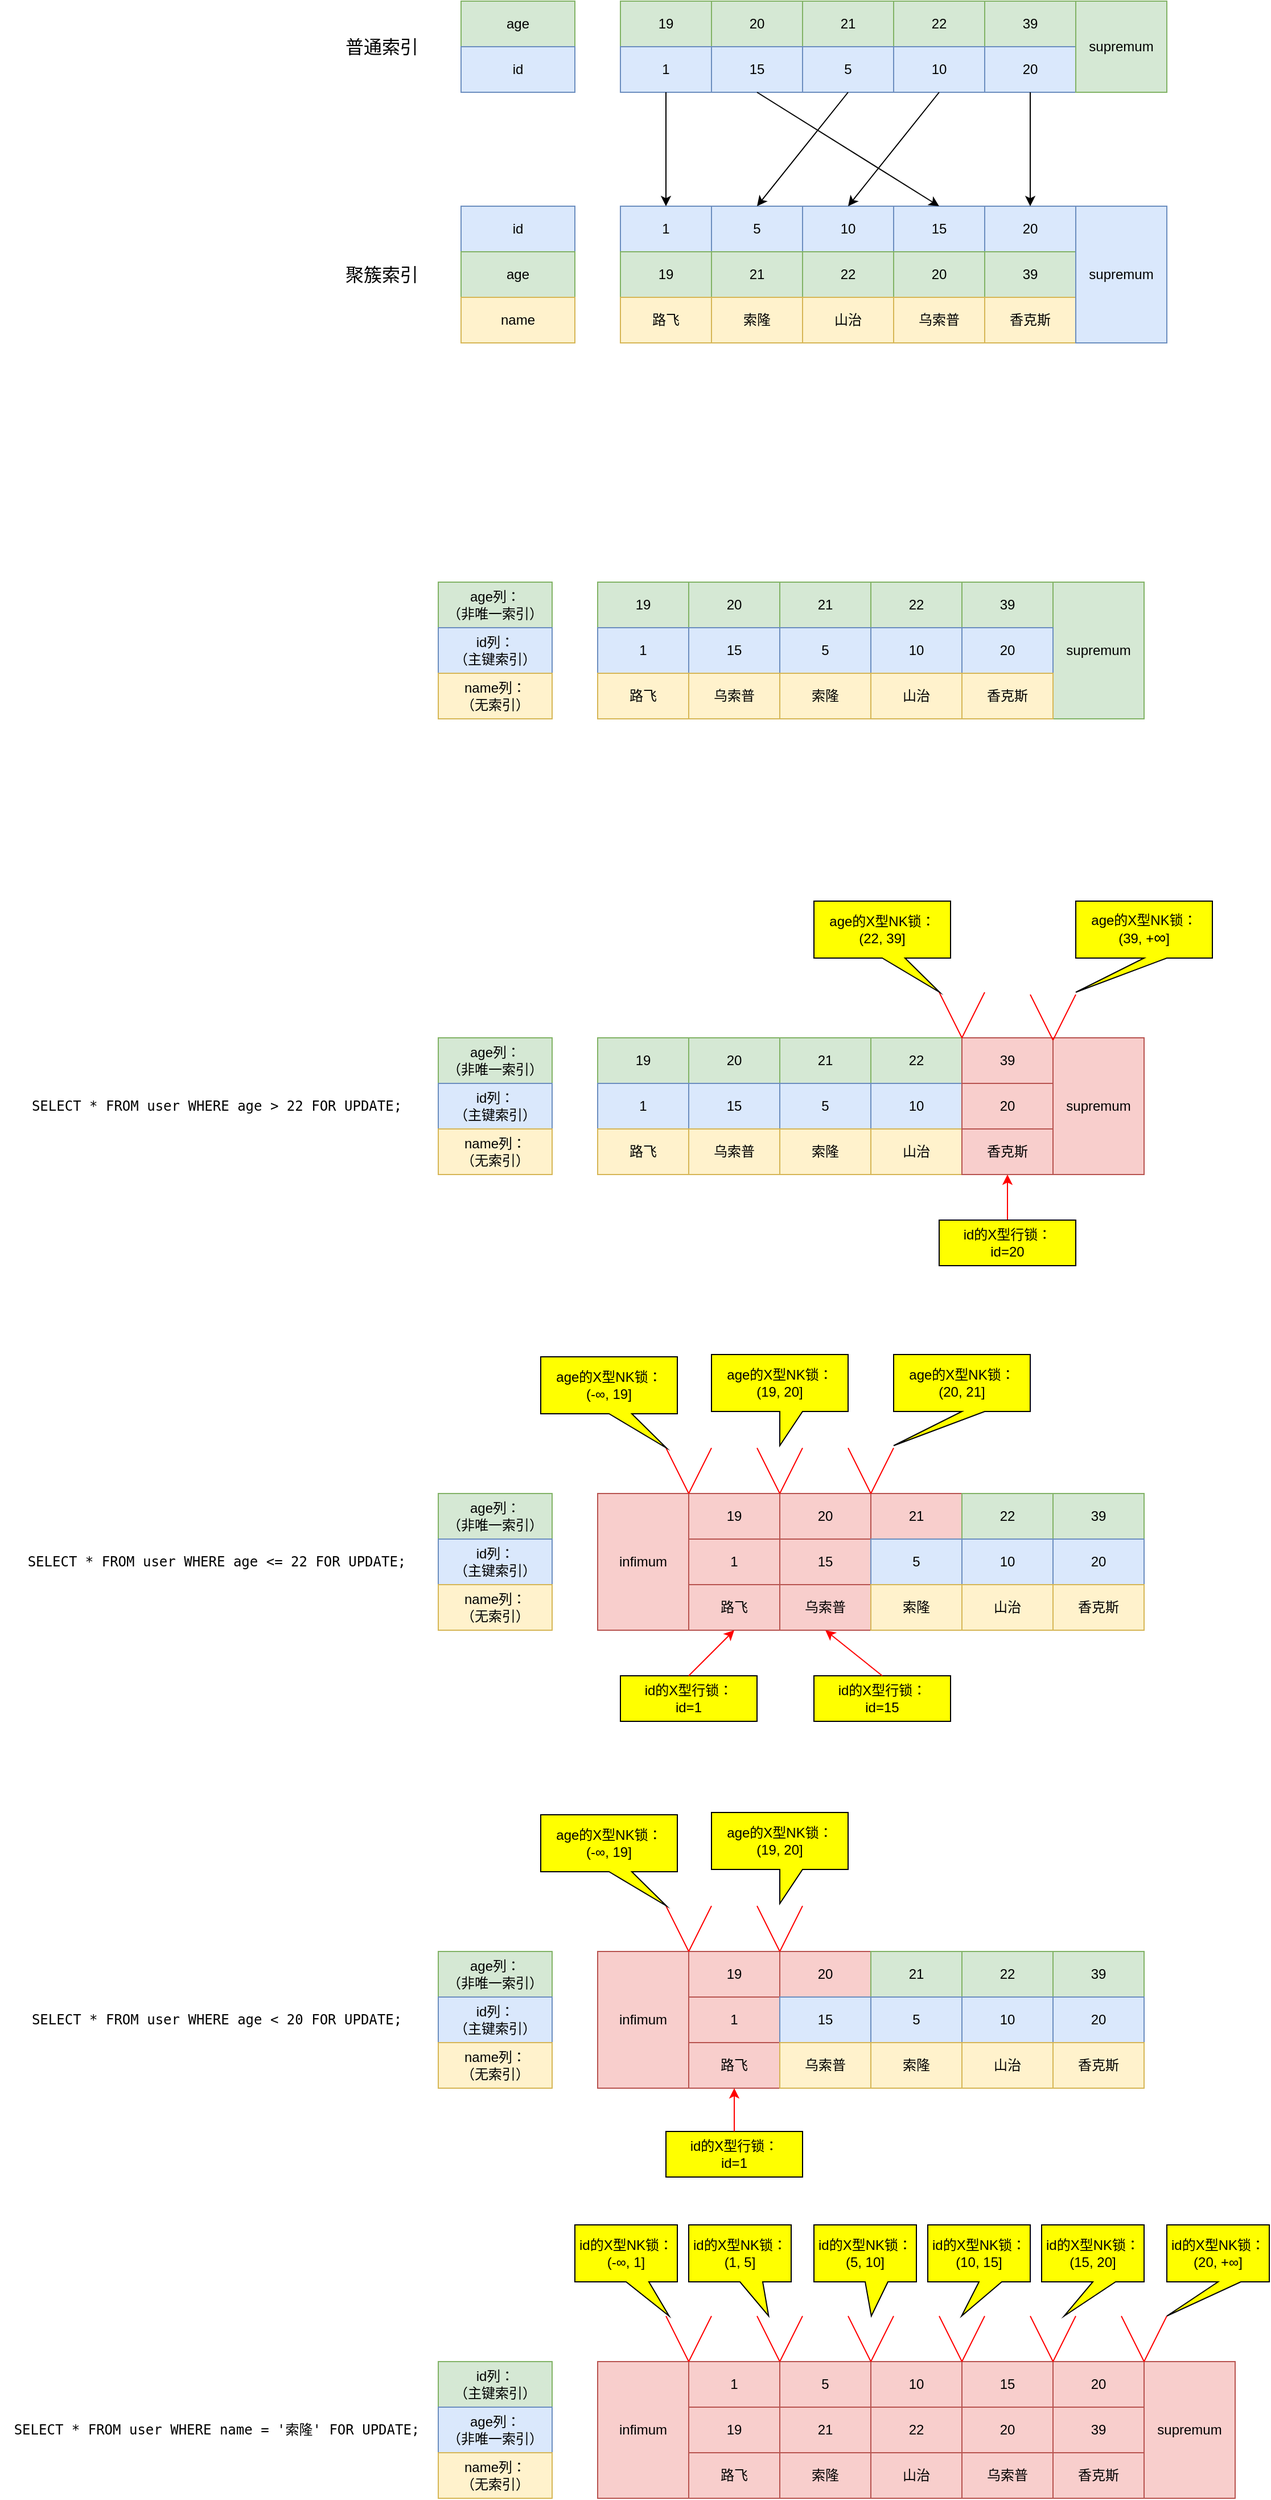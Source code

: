 <mxfile version="20.8.23" type="github">
  <diagram name="第 1 页" id="FlRqeJwbX9VMAqkas6RI">
    <mxGraphModel dx="1833" dy="1883" grid="1" gridSize="10" guides="1" tooltips="1" connect="1" arrows="1" fold="1" page="1" pageScale="1" pageWidth="827" pageHeight="1169" math="0" shadow="0">
      <root>
        <mxCell id="0" />
        <mxCell id="1" parent="0" />
        <mxCell id="O0HnEdoJvwAwBROTITY0-1" value="age列：&lt;br&gt;（非唯一索引）" style="rounded=0;whiteSpace=wrap;html=1;align=center;fillColor=#d5e8d4;strokeColor=#82b366;" parent="1" vertex="1">
          <mxGeometry x="40" y="240" width="100" height="40" as="geometry" />
        </mxCell>
        <mxCell id="O0HnEdoJvwAwBROTITY0-2" value="19" style="rounded=0;whiteSpace=wrap;html=1;align=center;fillColor=#d5e8d4;strokeColor=#82b366;" parent="1" vertex="1">
          <mxGeometry x="180" y="240" width="80" height="40" as="geometry" />
        </mxCell>
        <mxCell id="O0HnEdoJvwAwBROTITY0-3" value="20" style="rounded=0;whiteSpace=wrap;html=1;align=center;fillColor=#d5e8d4;strokeColor=#82b366;" parent="1" vertex="1">
          <mxGeometry x="260" y="240" width="80" height="40" as="geometry" />
        </mxCell>
        <mxCell id="O0HnEdoJvwAwBROTITY0-4" value="21" style="rounded=0;whiteSpace=wrap;html=1;align=center;fillColor=#d5e8d4;strokeColor=#82b366;" parent="1" vertex="1">
          <mxGeometry x="340" y="240" width="80" height="40" as="geometry" />
        </mxCell>
        <mxCell id="O0HnEdoJvwAwBROTITY0-5" value="22" style="rounded=0;whiteSpace=wrap;html=1;align=center;fillColor=#d5e8d4;strokeColor=#82b366;" parent="1" vertex="1">
          <mxGeometry x="420" y="240" width="80" height="40" as="geometry" />
        </mxCell>
        <mxCell id="O0HnEdoJvwAwBROTITY0-6" value="39" style="rounded=0;whiteSpace=wrap;html=1;align=center;fillColor=#d5e8d4;strokeColor=#82b366;" parent="1" vertex="1">
          <mxGeometry x="500" y="240" width="80" height="40" as="geometry" />
        </mxCell>
        <mxCell id="O0HnEdoJvwAwBROTITY0-7" value="supremum" style="rounded=0;whiteSpace=wrap;html=1;align=center;fillColor=#d5e8d4;strokeColor=#82b366;" parent="1" vertex="1">
          <mxGeometry x="580" y="240" width="80" height="120" as="geometry" />
        </mxCell>
        <mxCell id="O0HnEdoJvwAwBROTITY0-8" value="id列：&lt;br&gt;（主键索引）" style="rounded=0;whiteSpace=wrap;html=1;align=center;fillColor=#dae8fc;strokeColor=#6c8ebf;" parent="1" vertex="1">
          <mxGeometry x="40" y="280" width="100" height="40" as="geometry" />
        </mxCell>
        <mxCell id="O0HnEdoJvwAwBROTITY0-9" value="1" style="rounded=0;whiteSpace=wrap;html=1;align=center;fillColor=#dae8fc;strokeColor=#6c8ebf;" parent="1" vertex="1">
          <mxGeometry x="180" y="280" width="80" height="40" as="geometry" />
        </mxCell>
        <mxCell id="O0HnEdoJvwAwBROTITY0-10" value="15" style="rounded=0;whiteSpace=wrap;html=1;align=center;fillColor=#dae8fc;strokeColor=#6c8ebf;" parent="1" vertex="1">
          <mxGeometry x="260" y="280" width="80" height="40" as="geometry" />
        </mxCell>
        <mxCell id="O0HnEdoJvwAwBROTITY0-11" value="5" style="rounded=0;whiteSpace=wrap;html=1;align=center;fillColor=#dae8fc;strokeColor=#6c8ebf;" parent="1" vertex="1">
          <mxGeometry x="340" y="280" width="80" height="40" as="geometry" />
        </mxCell>
        <mxCell id="O0HnEdoJvwAwBROTITY0-12" value="10" style="rounded=0;whiteSpace=wrap;html=1;align=center;fillColor=#dae8fc;strokeColor=#6c8ebf;" parent="1" vertex="1">
          <mxGeometry x="420" y="280" width="80" height="40" as="geometry" />
        </mxCell>
        <mxCell id="O0HnEdoJvwAwBROTITY0-13" value="20" style="rounded=0;whiteSpace=wrap;html=1;align=center;fillColor=#dae8fc;strokeColor=#6c8ebf;" parent="1" vertex="1">
          <mxGeometry x="500" y="280" width="80" height="40" as="geometry" />
        </mxCell>
        <mxCell id="O0HnEdoJvwAwBROTITY0-14" value="name列：&lt;br&gt;（无索引）" style="rounded=0;whiteSpace=wrap;html=1;align=center;fillColor=#fff2cc;strokeColor=#d6b656;" parent="1" vertex="1">
          <mxGeometry x="40" y="320" width="100" height="40" as="geometry" />
        </mxCell>
        <mxCell id="O0HnEdoJvwAwBROTITY0-15" value="路飞" style="rounded=0;whiteSpace=wrap;html=1;align=center;fillColor=#fff2cc;strokeColor=#d6b656;" parent="1" vertex="1">
          <mxGeometry x="180" y="320" width="80" height="40" as="geometry" />
        </mxCell>
        <mxCell id="O0HnEdoJvwAwBROTITY0-16" value="乌索普" style="rounded=0;whiteSpace=wrap;html=1;align=center;fillColor=#fff2cc;strokeColor=#d6b656;" parent="1" vertex="1">
          <mxGeometry x="260" y="320" width="80" height="40" as="geometry" />
        </mxCell>
        <mxCell id="O0HnEdoJvwAwBROTITY0-17" value="索隆" style="rounded=0;whiteSpace=wrap;html=1;align=center;fillColor=#fff2cc;strokeColor=#d6b656;" parent="1" vertex="1">
          <mxGeometry x="340" y="320" width="80" height="40" as="geometry" />
        </mxCell>
        <mxCell id="O0HnEdoJvwAwBROTITY0-18" value="山治" style="rounded=0;whiteSpace=wrap;html=1;align=center;fillColor=#fff2cc;strokeColor=#d6b656;" parent="1" vertex="1">
          <mxGeometry x="420" y="320" width="80" height="40" as="geometry" />
        </mxCell>
        <mxCell id="O0HnEdoJvwAwBROTITY0-19" value="香克斯" style="rounded=0;whiteSpace=wrap;html=1;align=center;fillColor=#fff2cc;strokeColor=#d6b656;" parent="1" vertex="1">
          <mxGeometry x="500" y="320" width="80" height="40" as="geometry" />
        </mxCell>
        <mxCell id="O0HnEdoJvwAwBROTITY0-40" value="&lt;div style=&quot;font-family: Menlo, monospace;&quot;&gt;SELECT * FROM user WHERE age &amp;gt; 22 FOR UPDATE;&lt;/div&gt;" style="text;html=1;align=center;verticalAlign=middle;resizable=0;points=[];autosize=1;strokeColor=none;fillColor=none;" parent="1" vertex="1">
          <mxGeometry x="-330" y="685" width="350" height="30" as="geometry" />
        </mxCell>
        <mxCell id="O0HnEdoJvwAwBROTITY0-41" value="age列：&lt;br&gt;（非唯一索引）" style="rounded=0;whiteSpace=wrap;html=1;align=center;fillColor=#d5e8d4;strokeColor=#82b366;" parent="1" vertex="1">
          <mxGeometry x="40" y="640" width="100" height="40" as="geometry" />
        </mxCell>
        <mxCell id="O0HnEdoJvwAwBROTITY0-42" value="19" style="rounded=0;whiteSpace=wrap;html=1;align=center;fillColor=#d5e8d4;strokeColor=#82b366;" parent="1" vertex="1">
          <mxGeometry x="180" y="640" width="80" height="40" as="geometry" />
        </mxCell>
        <mxCell id="O0HnEdoJvwAwBROTITY0-43" value="20" style="rounded=0;whiteSpace=wrap;html=1;align=center;fillColor=#d5e8d4;strokeColor=#82b366;" parent="1" vertex="1">
          <mxGeometry x="260" y="640" width="80" height="40" as="geometry" />
        </mxCell>
        <mxCell id="O0HnEdoJvwAwBROTITY0-44" value="21" style="rounded=0;whiteSpace=wrap;html=1;align=center;fillColor=#d5e8d4;strokeColor=#82b366;" parent="1" vertex="1">
          <mxGeometry x="340" y="640" width="80" height="40" as="geometry" />
        </mxCell>
        <mxCell id="O0HnEdoJvwAwBROTITY0-45" value="22" style="rounded=0;whiteSpace=wrap;html=1;align=center;fillColor=#d5e8d4;strokeColor=#82b366;" parent="1" vertex="1">
          <mxGeometry x="420" y="640" width="80" height="40" as="geometry" />
        </mxCell>
        <mxCell id="O0HnEdoJvwAwBROTITY0-46" value="39" style="rounded=0;whiteSpace=wrap;html=1;align=center;fillColor=#f8cecc;strokeColor=#b85450;" parent="1" vertex="1">
          <mxGeometry x="500" y="640" width="80" height="40" as="geometry" />
        </mxCell>
        <mxCell id="O0HnEdoJvwAwBROTITY0-47" value="supremum" style="rounded=0;whiteSpace=wrap;html=1;align=center;fillColor=#f8cecc;strokeColor=#b85450;" parent="1" vertex="1">
          <mxGeometry x="580" y="640" width="80" height="120" as="geometry" />
        </mxCell>
        <mxCell id="O0HnEdoJvwAwBROTITY0-48" value="id列：&lt;br&gt;（主键索引）" style="rounded=0;whiteSpace=wrap;html=1;align=center;fillColor=#dae8fc;strokeColor=#6c8ebf;" parent="1" vertex="1">
          <mxGeometry x="40" y="680" width="100" height="40" as="geometry" />
        </mxCell>
        <mxCell id="O0HnEdoJvwAwBROTITY0-49" value="1" style="rounded=0;whiteSpace=wrap;html=1;align=center;fillColor=#dae8fc;strokeColor=#6c8ebf;" parent="1" vertex="1">
          <mxGeometry x="180" y="680" width="80" height="40" as="geometry" />
        </mxCell>
        <mxCell id="O0HnEdoJvwAwBROTITY0-50" value="15" style="rounded=0;whiteSpace=wrap;html=1;align=center;fillColor=#dae8fc;strokeColor=#6c8ebf;" parent="1" vertex="1">
          <mxGeometry x="260" y="680" width="80" height="40" as="geometry" />
        </mxCell>
        <mxCell id="O0HnEdoJvwAwBROTITY0-51" value="5" style="rounded=0;whiteSpace=wrap;html=1;align=center;fillColor=#dae8fc;strokeColor=#6c8ebf;" parent="1" vertex="1">
          <mxGeometry x="340" y="680" width="80" height="40" as="geometry" />
        </mxCell>
        <mxCell id="O0HnEdoJvwAwBROTITY0-52" value="10" style="rounded=0;whiteSpace=wrap;html=1;align=center;fillColor=#dae8fc;strokeColor=#6c8ebf;" parent="1" vertex="1">
          <mxGeometry x="420" y="680" width="80" height="40" as="geometry" />
        </mxCell>
        <mxCell id="O0HnEdoJvwAwBROTITY0-53" value="20" style="rounded=0;whiteSpace=wrap;html=1;align=center;fillColor=#f8cecc;strokeColor=#b85450;" parent="1" vertex="1">
          <mxGeometry x="500" y="680" width="80" height="40" as="geometry" />
        </mxCell>
        <mxCell id="O0HnEdoJvwAwBROTITY0-54" value="name列：&lt;br&gt;（无索引）" style="rounded=0;whiteSpace=wrap;html=1;align=center;fillColor=#fff2cc;strokeColor=#d6b656;" parent="1" vertex="1">
          <mxGeometry x="40" y="720" width="100" height="40" as="geometry" />
        </mxCell>
        <mxCell id="O0HnEdoJvwAwBROTITY0-55" value="路飞" style="rounded=0;whiteSpace=wrap;html=1;align=center;fillColor=#fff2cc;strokeColor=#d6b656;" parent="1" vertex="1">
          <mxGeometry x="180" y="720" width="80" height="40" as="geometry" />
        </mxCell>
        <mxCell id="O0HnEdoJvwAwBROTITY0-56" value="乌索普" style="rounded=0;whiteSpace=wrap;html=1;align=center;fillColor=#fff2cc;strokeColor=#d6b656;" parent="1" vertex="1">
          <mxGeometry x="260" y="720" width="80" height="40" as="geometry" />
        </mxCell>
        <mxCell id="O0HnEdoJvwAwBROTITY0-57" value="索隆" style="rounded=0;whiteSpace=wrap;html=1;align=center;fillColor=#fff2cc;strokeColor=#d6b656;" parent="1" vertex="1">
          <mxGeometry x="340" y="720" width="80" height="40" as="geometry" />
        </mxCell>
        <mxCell id="O0HnEdoJvwAwBROTITY0-58" value="山治" style="rounded=0;whiteSpace=wrap;html=1;align=center;fillColor=#fff2cc;strokeColor=#d6b656;" parent="1" vertex="1">
          <mxGeometry x="420" y="720" width="80" height="40" as="geometry" />
        </mxCell>
        <mxCell id="O0HnEdoJvwAwBROTITY0-59" value="香克斯" style="rounded=0;whiteSpace=wrap;html=1;align=center;fillColor=#f8cecc;strokeColor=#b85450;" parent="1" vertex="1">
          <mxGeometry x="500" y="720" width="80" height="40" as="geometry" />
        </mxCell>
        <mxCell id="O0HnEdoJvwAwBROTITY0-60" value="" style="endArrow=none;html=1;rounded=0;entryX=1;entryY=0;entryDx=0;entryDy=0;strokeColor=#FF0000;" parent="1" target="O0HnEdoJvwAwBROTITY0-45" edge="1">
          <mxGeometry width="50" height="50" relative="1" as="geometry">
            <mxPoint x="480" y="600" as="sourcePoint" />
            <mxPoint x="220" y="780" as="targetPoint" />
          </mxGeometry>
        </mxCell>
        <mxCell id="O0HnEdoJvwAwBROTITY0-61" value="" style="endArrow=none;html=1;rounded=0;entryX=0;entryY=0;entryDx=0;entryDy=0;strokeColor=#FF0000;" parent="1" target="O0HnEdoJvwAwBROTITY0-46" edge="1">
          <mxGeometry width="50" height="50" relative="1" as="geometry">
            <mxPoint x="520" y="600" as="sourcePoint" />
            <mxPoint x="510" y="650" as="targetPoint" />
          </mxGeometry>
        </mxCell>
        <mxCell id="O0HnEdoJvwAwBROTITY0-62" value="age的X型NK锁：&lt;br&gt;(22, 39]" style="shape=callout;whiteSpace=wrap;html=1;perimeter=calloutPerimeter;position2=0.92;fillColor=#FFFF00;" parent="1" vertex="1">
          <mxGeometry x="370" y="520" width="120" height="80" as="geometry" />
        </mxCell>
        <mxCell id="O0HnEdoJvwAwBROTITY0-72" value="" style="endArrow=none;html=1;rounded=0;entryX=1;entryY=0;entryDx=0;entryDy=0;strokeColor=#FF0000;" parent="1" edge="1">
          <mxGeometry width="50" height="50" relative="1" as="geometry">
            <mxPoint x="560" y="602" as="sourcePoint" />
            <mxPoint x="580" y="642" as="targetPoint" />
          </mxGeometry>
        </mxCell>
        <mxCell id="O0HnEdoJvwAwBROTITY0-73" value="" style="endArrow=none;html=1;rounded=0;entryX=0;entryY=0;entryDx=0;entryDy=0;strokeColor=#FF0000;" parent="1" edge="1">
          <mxGeometry width="50" height="50" relative="1" as="geometry">
            <mxPoint x="600" y="602" as="sourcePoint" />
            <mxPoint x="580" y="642" as="targetPoint" />
          </mxGeometry>
        </mxCell>
        <mxCell id="O0HnEdoJvwAwBROTITY0-74" value="age的X型NK锁：&lt;br&gt;(39, +&lt;span style=&quot;font-size: 11pt; font-family: arial;&quot;&gt;∞&lt;/span&gt;]" style="shape=callout;whiteSpace=wrap;html=1;perimeter=calloutPerimeter;position2=0;fillColor=#FFFF00;" parent="1" vertex="1">
          <mxGeometry x="600" y="520" width="120" height="80" as="geometry" />
        </mxCell>
        <mxCell id="O0HnEdoJvwAwBROTITY0-76" style="edgeStyle=orthogonalEdgeStyle;rounded=0;orthogonalLoop=1;jettySize=auto;html=1;exitX=0.5;exitY=0;exitDx=0;exitDy=0;entryX=0.5;entryY=1;entryDx=0;entryDy=0;strokeColor=#FF0000;" parent="1" source="O0HnEdoJvwAwBROTITY0-75" target="O0HnEdoJvwAwBROTITY0-59" edge="1">
          <mxGeometry relative="1" as="geometry" />
        </mxCell>
        <mxCell id="O0HnEdoJvwAwBROTITY0-75" value="id的X型行锁：&lt;br&gt;id=20" style="rounded=0;whiteSpace=wrap;html=1;fillColor=#FFFF00;" parent="1" vertex="1">
          <mxGeometry x="480" y="800" width="120" height="40" as="geometry" />
        </mxCell>
        <mxCell id="O0HnEdoJvwAwBROTITY0-77" value="&lt;div style=&quot;font-family: Menlo, monospace;&quot;&gt;SELECT * FROM user WHERE age &amp;lt;= 22 FOR UPDATE;&lt;/div&gt;" style="text;html=1;align=center;verticalAlign=middle;resizable=0;points=[];autosize=1;strokeColor=none;fillColor=none;" parent="1" vertex="1">
          <mxGeometry x="-335" y="1085" width="360" height="30" as="geometry" />
        </mxCell>
        <mxCell id="O0HnEdoJvwAwBROTITY0-78" value="age列：&lt;br&gt;（非唯一索引）" style="rounded=0;whiteSpace=wrap;html=1;align=center;fillColor=#d5e8d4;strokeColor=#82b366;" parent="1" vertex="1">
          <mxGeometry x="40" y="1040" width="100" height="40" as="geometry" />
        </mxCell>
        <mxCell id="O0HnEdoJvwAwBROTITY0-79" value="19" style="rounded=0;whiteSpace=wrap;html=1;align=center;fillColor=#f8cecc;strokeColor=#b85450;" parent="1" vertex="1">
          <mxGeometry x="260" y="1040" width="80" height="40" as="geometry" />
        </mxCell>
        <mxCell id="O0HnEdoJvwAwBROTITY0-80" value="20" style="rounded=0;whiteSpace=wrap;html=1;align=center;fillColor=#f8cecc;strokeColor=#b85450;" parent="1" vertex="1">
          <mxGeometry x="340" y="1040" width="80" height="40" as="geometry" />
        </mxCell>
        <mxCell id="O0HnEdoJvwAwBROTITY0-81" value="21" style="rounded=0;whiteSpace=wrap;html=1;align=center;fillColor=#f8cecc;strokeColor=#b85450;" parent="1" vertex="1">
          <mxGeometry x="420" y="1040" width="80" height="40" as="geometry" />
        </mxCell>
        <mxCell id="O0HnEdoJvwAwBROTITY0-82" value="22" style="rounded=0;whiteSpace=wrap;html=1;align=center;fillColor=#d5e8d4;strokeColor=#82b366;" parent="1" vertex="1">
          <mxGeometry x="500" y="1040" width="80" height="40" as="geometry" />
        </mxCell>
        <mxCell id="O0HnEdoJvwAwBROTITY0-83" value="39" style="rounded=0;whiteSpace=wrap;html=1;align=center;fillColor=#d5e8d4;strokeColor=#82b366;" parent="1" vertex="1">
          <mxGeometry x="580" y="1040" width="80" height="40" as="geometry" />
        </mxCell>
        <mxCell id="O0HnEdoJvwAwBROTITY0-84" value="infimum" style="rounded=0;whiteSpace=wrap;html=1;align=center;fillColor=#f8cecc;strokeColor=#b85450;" parent="1" vertex="1">
          <mxGeometry x="180" y="1040" width="80" height="120" as="geometry" />
        </mxCell>
        <mxCell id="O0HnEdoJvwAwBROTITY0-85" value="id列：&lt;br&gt;（主键索引）" style="rounded=0;whiteSpace=wrap;html=1;align=center;fillColor=#dae8fc;strokeColor=#6c8ebf;" parent="1" vertex="1">
          <mxGeometry x="40" y="1080" width="100" height="40" as="geometry" />
        </mxCell>
        <mxCell id="O0HnEdoJvwAwBROTITY0-86" value="1" style="rounded=0;whiteSpace=wrap;html=1;align=center;fillColor=#f8cecc;strokeColor=#b85450;" parent="1" vertex="1">
          <mxGeometry x="260" y="1080" width="80" height="40" as="geometry" />
        </mxCell>
        <mxCell id="O0HnEdoJvwAwBROTITY0-87" value="15" style="rounded=0;whiteSpace=wrap;html=1;align=center;fillColor=#f8cecc;strokeColor=#b85450;" parent="1" vertex="1">
          <mxGeometry x="340" y="1080" width="80" height="40" as="geometry" />
        </mxCell>
        <mxCell id="O0HnEdoJvwAwBROTITY0-88" value="5" style="rounded=0;whiteSpace=wrap;html=1;align=center;fillColor=#dae8fc;strokeColor=#6c8ebf;" parent="1" vertex="1">
          <mxGeometry x="420" y="1080" width="80" height="40" as="geometry" />
        </mxCell>
        <mxCell id="O0HnEdoJvwAwBROTITY0-89" value="10" style="rounded=0;whiteSpace=wrap;html=1;align=center;fillColor=#dae8fc;strokeColor=#6c8ebf;" parent="1" vertex="1">
          <mxGeometry x="500" y="1080" width="80" height="40" as="geometry" />
        </mxCell>
        <mxCell id="O0HnEdoJvwAwBROTITY0-90" value="20" style="rounded=0;whiteSpace=wrap;html=1;align=center;fillColor=#dae8fc;strokeColor=#6c8ebf;" parent="1" vertex="1">
          <mxGeometry x="580" y="1080" width="80" height="40" as="geometry" />
        </mxCell>
        <mxCell id="O0HnEdoJvwAwBROTITY0-91" value="name列：&lt;br&gt;（无索引）" style="rounded=0;whiteSpace=wrap;html=1;align=center;fillColor=#fff2cc;strokeColor=#d6b656;" parent="1" vertex="1">
          <mxGeometry x="40" y="1120" width="100" height="40" as="geometry" />
        </mxCell>
        <mxCell id="O0HnEdoJvwAwBROTITY0-92" value="路飞" style="rounded=0;whiteSpace=wrap;html=1;align=center;fillColor=#f8cecc;strokeColor=#b85450;" parent="1" vertex="1">
          <mxGeometry x="260" y="1120" width="80" height="40" as="geometry" />
        </mxCell>
        <mxCell id="O0HnEdoJvwAwBROTITY0-93" value="乌索普" style="rounded=0;whiteSpace=wrap;html=1;align=center;fillColor=#f8cecc;strokeColor=#b85450;" parent="1" vertex="1">
          <mxGeometry x="340" y="1120" width="80" height="40" as="geometry" />
        </mxCell>
        <mxCell id="O0HnEdoJvwAwBROTITY0-94" value="索隆" style="rounded=0;whiteSpace=wrap;html=1;align=center;fillColor=#fff2cc;strokeColor=#d6b656;" parent="1" vertex="1">
          <mxGeometry x="420" y="1120" width="80" height="40" as="geometry" />
        </mxCell>
        <mxCell id="O0HnEdoJvwAwBROTITY0-95" value="山治" style="rounded=0;whiteSpace=wrap;html=1;align=center;fillColor=#fff2cc;strokeColor=#d6b656;" parent="1" vertex="1">
          <mxGeometry x="500" y="1120" width="80" height="40" as="geometry" />
        </mxCell>
        <mxCell id="O0HnEdoJvwAwBROTITY0-96" value="香克斯" style="rounded=0;whiteSpace=wrap;html=1;align=center;fillColor=#fff2cc;strokeColor=#d6b656;" parent="1" vertex="1">
          <mxGeometry x="580" y="1120" width="80" height="40" as="geometry" />
        </mxCell>
        <mxCell id="O0HnEdoJvwAwBROTITY0-97" value="" style="endArrow=none;html=1;rounded=0;entryX=1;entryY=0;entryDx=0;entryDy=0;strokeColor=#FF0000;" parent="1" edge="1">
          <mxGeometry width="50" height="50" relative="1" as="geometry">
            <mxPoint x="240" y="1000" as="sourcePoint" />
            <mxPoint x="260" y="1040" as="targetPoint" />
          </mxGeometry>
        </mxCell>
        <mxCell id="O0HnEdoJvwAwBROTITY0-98" value="" style="endArrow=none;html=1;rounded=0;entryX=0;entryY=0;entryDx=0;entryDy=0;strokeColor=#FF0000;" parent="1" edge="1">
          <mxGeometry width="50" height="50" relative="1" as="geometry">
            <mxPoint x="280" y="1000" as="sourcePoint" />
            <mxPoint x="260" y="1040" as="targetPoint" />
          </mxGeometry>
        </mxCell>
        <mxCell id="O0HnEdoJvwAwBROTITY0-99" value="age的X型NK锁：&lt;br&gt;(-∞, 19]" style="shape=callout;whiteSpace=wrap;html=1;perimeter=calloutPerimeter;position2=0.92;fillColor=#FFFF00;" parent="1" vertex="1">
          <mxGeometry x="130" y="920" width="120" height="80" as="geometry" />
        </mxCell>
        <mxCell id="O0HnEdoJvwAwBROTITY0-100" value="" style="endArrow=none;html=1;rounded=0;entryX=1;entryY=0;entryDx=0;entryDy=0;strokeColor=#FF0000;" parent="1" edge="1">
          <mxGeometry width="50" height="50" relative="1" as="geometry">
            <mxPoint x="320" y="1000" as="sourcePoint" />
            <mxPoint x="340" y="1040" as="targetPoint" />
          </mxGeometry>
        </mxCell>
        <mxCell id="O0HnEdoJvwAwBROTITY0-101" value="" style="endArrow=none;html=1;rounded=0;entryX=0;entryY=0;entryDx=0;entryDy=0;strokeColor=#FF0000;" parent="1" edge="1">
          <mxGeometry width="50" height="50" relative="1" as="geometry">
            <mxPoint x="360" y="1000" as="sourcePoint" />
            <mxPoint x="340" y="1040" as="targetPoint" />
          </mxGeometry>
        </mxCell>
        <mxCell id="O0HnEdoJvwAwBROTITY0-102" value="age的X型NK锁：&lt;br&gt;(19, 20]" style="shape=callout;whiteSpace=wrap;html=1;perimeter=calloutPerimeter;position2=0.5;fillColor=#FFFF00;" parent="1" vertex="1">
          <mxGeometry x="280" y="918" width="120" height="80" as="geometry" />
        </mxCell>
        <mxCell id="O0HnEdoJvwAwBROTITY0-104" value="id的X型行锁：&lt;br&gt;id=1" style="rounded=0;whiteSpace=wrap;html=1;fillColor=#FFFF00;" parent="1" vertex="1">
          <mxGeometry x="200" y="1200" width="120" height="40" as="geometry" />
        </mxCell>
        <mxCell id="O0HnEdoJvwAwBROTITY0-105" value="" style="endArrow=none;html=1;rounded=0;entryX=1;entryY=0;entryDx=0;entryDy=0;strokeColor=#FF0000;" parent="1" edge="1">
          <mxGeometry width="50" height="50" relative="1" as="geometry">
            <mxPoint x="400" y="1000" as="sourcePoint" />
            <mxPoint x="420" y="1040" as="targetPoint" />
          </mxGeometry>
        </mxCell>
        <mxCell id="O0HnEdoJvwAwBROTITY0-106" value="" style="endArrow=none;html=1;rounded=0;entryX=0;entryY=0;entryDx=0;entryDy=0;strokeColor=#FF0000;" parent="1" edge="1">
          <mxGeometry width="50" height="50" relative="1" as="geometry">
            <mxPoint x="440" y="1000" as="sourcePoint" />
            <mxPoint x="420" y="1040" as="targetPoint" />
          </mxGeometry>
        </mxCell>
        <mxCell id="O0HnEdoJvwAwBROTITY0-107" value="age的X型NK锁：&lt;br&gt;(20, 21]" style="shape=callout;whiteSpace=wrap;html=1;perimeter=calloutPerimeter;position2=0;fillColor=#FFFF00;" parent="1" vertex="1">
          <mxGeometry x="440" y="918" width="120" height="80" as="geometry" />
        </mxCell>
        <mxCell id="O0HnEdoJvwAwBROTITY0-108" value="" style="endArrow=classic;html=1;rounded=0;strokeColor=#FF0000;exitX=0.5;exitY=0;exitDx=0;exitDy=0;entryX=0.5;entryY=1;entryDx=0;entryDy=0;" parent="1" source="O0HnEdoJvwAwBROTITY0-104" target="O0HnEdoJvwAwBROTITY0-92" edge="1">
          <mxGeometry width="50" height="50" relative="1" as="geometry">
            <mxPoint x="110" y="1260" as="sourcePoint" />
            <mxPoint x="160" y="1210" as="targetPoint" />
          </mxGeometry>
        </mxCell>
        <mxCell id="O0HnEdoJvwAwBROTITY0-109" value="id的X型行锁：&lt;br&gt;id=15" style="rounded=0;whiteSpace=wrap;html=1;fillColor=#FFFF00;" parent="1" vertex="1">
          <mxGeometry x="370" y="1200" width="120" height="40" as="geometry" />
        </mxCell>
        <mxCell id="O0HnEdoJvwAwBROTITY0-110" value="" style="endArrow=classic;html=1;rounded=0;strokeColor=#FF0000;exitX=0.5;exitY=0;exitDx=0;exitDy=0;entryX=0.5;entryY=1;entryDx=0;entryDy=0;" parent="1" source="O0HnEdoJvwAwBROTITY0-109" target="O0HnEdoJvwAwBROTITY0-93" edge="1">
          <mxGeometry width="50" height="50" relative="1" as="geometry">
            <mxPoint x="310" y="1260" as="sourcePoint" />
            <mxPoint x="500" y="1160" as="targetPoint" />
          </mxGeometry>
        </mxCell>
        <mxCell id="O0HnEdoJvwAwBROTITY0-111" value="&lt;div style=&quot;font-family: Menlo, monospace;&quot;&gt;SELECT * FROM user WHERE age &amp;lt; 20 FOR UPDATE;&lt;/div&gt;" style="text;html=1;align=center;verticalAlign=middle;resizable=0;points=[];autosize=1;strokeColor=none;fillColor=none;" parent="1" vertex="1">
          <mxGeometry x="-330" y="1487" width="350" height="30" as="geometry" />
        </mxCell>
        <mxCell id="O0HnEdoJvwAwBROTITY0-112" value="age列：&lt;br&gt;（非唯一索引）" style="rounded=0;whiteSpace=wrap;html=1;align=center;fillColor=#d5e8d4;strokeColor=#82b366;" parent="1" vertex="1">
          <mxGeometry x="40" y="1442" width="100" height="40" as="geometry" />
        </mxCell>
        <mxCell id="O0HnEdoJvwAwBROTITY0-113" value="19" style="rounded=0;whiteSpace=wrap;html=1;align=center;fillColor=#f8cecc;strokeColor=#b85450;" parent="1" vertex="1">
          <mxGeometry x="260" y="1442" width="80" height="40" as="geometry" />
        </mxCell>
        <mxCell id="O0HnEdoJvwAwBROTITY0-114" value="20" style="rounded=0;whiteSpace=wrap;html=1;align=center;fillColor=#f8cecc;strokeColor=#b85450;" parent="1" vertex="1">
          <mxGeometry x="340" y="1442" width="80" height="40" as="geometry" />
        </mxCell>
        <mxCell id="O0HnEdoJvwAwBROTITY0-115" value="21" style="rounded=0;whiteSpace=wrap;html=1;align=center;fillColor=#d5e8d4;strokeColor=#82b366;" parent="1" vertex="1">
          <mxGeometry x="420" y="1442" width="80" height="40" as="geometry" />
        </mxCell>
        <mxCell id="O0HnEdoJvwAwBROTITY0-116" value="22" style="rounded=0;whiteSpace=wrap;html=1;align=center;fillColor=#d5e8d4;strokeColor=#82b366;" parent="1" vertex="1">
          <mxGeometry x="500" y="1442" width="80" height="40" as="geometry" />
        </mxCell>
        <mxCell id="O0HnEdoJvwAwBROTITY0-117" value="39" style="rounded=0;whiteSpace=wrap;html=1;align=center;fillColor=#d5e8d4;strokeColor=#82b366;" parent="1" vertex="1">
          <mxGeometry x="580" y="1442" width="80" height="40" as="geometry" />
        </mxCell>
        <mxCell id="O0HnEdoJvwAwBROTITY0-118" value="infimum" style="rounded=0;whiteSpace=wrap;html=1;align=center;fillColor=#f8cecc;strokeColor=#b85450;" parent="1" vertex="1">
          <mxGeometry x="180" y="1442" width="80" height="120" as="geometry" />
        </mxCell>
        <mxCell id="O0HnEdoJvwAwBROTITY0-119" value="id列：&lt;br&gt;（主键索引）" style="rounded=0;whiteSpace=wrap;html=1;align=center;fillColor=#dae8fc;strokeColor=#6c8ebf;" parent="1" vertex="1">
          <mxGeometry x="40" y="1482" width="100" height="40" as="geometry" />
        </mxCell>
        <mxCell id="O0HnEdoJvwAwBROTITY0-120" value="1" style="rounded=0;whiteSpace=wrap;html=1;align=center;fillColor=#f8cecc;strokeColor=#b85450;" parent="1" vertex="1">
          <mxGeometry x="260" y="1482" width="80" height="40" as="geometry" />
        </mxCell>
        <mxCell id="O0HnEdoJvwAwBROTITY0-121" value="15" style="rounded=0;whiteSpace=wrap;html=1;align=center;fillColor=#dae8fc;strokeColor=#6c8ebf;" parent="1" vertex="1">
          <mxGeometry x="340" y="1482" width="80" height="40" as="geometry" />
        </mxCell>
        <mxCell id="O0HnEdoJvwAwBROTITY0-122" value="5" style="rounded=0;whiteSpace=wrap;html=1;align=center;fillColor=#dae8fc;strokeColor=#6c8ebf;" parent="1" vertex="1">
          <mxGeometry x="420" y="1482" width="80" height="40" as="geometry" />
        </mxCell>
        <mxCell id="O0HnEdoJvwAwBROTITY0-123" value="10" style="rounded=0;whiteSpace=wrap;html=1;align=center;fillColor=#dae8fc;strokeColor=#6c8ebf;" parent="1" vertex="1">
          <mxGeometry x="500" y="1482" width="80" height="40" as="geometry" />
        </mxCell>
        <mxCell id="O0HnEdoJvwAwBROTITY0-124" value="20" style="rounded=0;whiteSpace=wrap;html=1;align=center;fillColor=#dae8fc;strokeColor=#6c8ebf;" parent="1" vertex="1">
          <mxGeometry x="580" y="1482" width="80" height="40" as="geometry" />
        </mxCell>
        <mxCell id="O0HnEdoJvwAwBROTITY0-125" value="name列：&lt;br&gt;（无索引）" style="rounded=0;whiteSpace=wrap;html=1;align=center;fillColor=#fff2cc;strokeColor=#d6b656;" parent="1" vertex="1">
          <mxGeometry x="40" y="1522" width="100" height="40" as="geometry" />
        </mxCell>
        <mxCell id="O0HnEdoJvwAwBROTITY0-126" value="路飞" style="rounded=0;whiteSpace=wrap;html=1;align=center;fillColor=#f8cecc;strokeColor=#b85450;" parent="1" vertex="1">
          <mxGeometry x="260" y="1522" width="80" height="40" as="geometry" />
        </mxCell>
        <mxCell id="O0HnEdoJvwAwBROTITY0-127" value="乌索普" style="rounded=0;whiteSpace=wrap;html=1;align=center;fillColor=#fff2cc;strokeColor=#d6b656;" parent="1" vertex="1">
          <mxGeometry x="340" y="1522" width="80" height="40" as="geometry" />
        </mxCell>
        <mxCell id="O0HnEdoJvwAwBROTITY0-128" value="索隆" style="rounded=0;whiteSpace=wrap;html=1;align=center;fillColor=#fff2cc;strokeColor=#d6b656;" parent="1" vertex="1">
          <mxGeometry x="420" y="1522" width="80" height="40" as="geometry" />
        </mxCell>
        <mxCell id="O0HnEdoJvwAwBROTITY0-129" value="山治" style="rounded=0;whiteSpace=wrap;html=1;align=center;fillColor=#fff2cc;strokeColor=#d6b656;" parent="1" vertex="1">
          <mxGeometry x="500" y="1522" width="80" height="40" as="geometry" />
        </mxCell>
        <mxCell id="O0HnEdoJvwAwBROTITY0-130" value="香克斯" style="rounded=0;whiteSpace=wrap;html=1;align=center;fillColor=#fff2cc;strokeColor=#d6b656;" parent="1" vertex="1">
          <mxGeometry x="580" y="1522" width="80" height="40" as="geometry" />
        </mxCell>
        <mxCell id="O0HnEdoJvwAwBROTITY0-131" value="" style="endArrow=none;html=1;rounded=0;entryX=1;entryY=0;entryDx=0;entryDy=0;strokeColor=#FF0000;" parent="1" edge="1">
          <mxGeometry width="50" height="50" relative="1" as="geometry">
            <mxPoint x="240" y="1402" as="sourcePoint" />
            <mxPoint x="260" y="1442" as="targetPoint" />
          </mxGeometry>
        </mxCell>
        <mxCell id="O0HnEdoJvwAwBROTITY0-132" value="" style="endArrow=none;html=1;rounded=0;entryX=0;entryY=0;entryDx=0;entryDy=0;strokeColor=#FF0000;" parent="1" edge="1">
          <mxGeometry width="50" height="50" relative="1" as="geometry">
            <mxPoint x="280" y="1402" as="sourcePoint" />
            <mxPoint x="260" y="1442" as="targetPoint" />
          </mxGeometry>
        </mxCell>
        <mxCell id="O0HnEdoJvwAwBROTITY0-133" value="age的X型NK锁：&lt;br&gt;(-∞, 19]" style="shape=callout;whiteSpace=wrap;html=1;perimeter=calloutPerimeter;position2=0.92;fillColor=#FFFF00;" parent="1" vertex="1">
          <mxGeometry x="130" y="1322" width="120" height="80" as="geometry" />
        </mxCell>
        <mxCell id="O0HnEdoJvwAwBROTITY0-134" value="" style="endArrow=none;html=1;rounded=0;entryX=1;entryY=0;entryDx=0;entryDy=0;strokeColor=#FF0000;" parent="1" edge="1">
          <mxGeometry width="50" height="50" relative="1" as="geometry">
            <mxPoint x="320" y="1402" as="sourcePoint" />
            <mxPoint x="340" y="1442" as="targetPoint" />
          </mxGeometry>
        </mxCell>
        <mxCell id="O0HnEdoJvwAwBROTITY0-135" value="" style="endArrow=none;html=1;rounded=0;entryX=0;entryY=0;entryDx=0;entryDy=0;strokeColor=#FF0000;" parent="1" edge="1">
          <mxGeometry width="50" height="50" relative="1" as="geometry">
            <mxPoint x="360" y="1402" as="sourcePoint" />
            <mxPoint x="340" y="1442" as="targetPoint" />
          </mxGeometry>
        </mxCell>
        <mxCell id="O0HnEdoJvwAwBROTITY0-136" value="age的X型NK锁：&lt;br&gt;(19, 20]" style="shape=callout;whiteSpace=wrap;html=1;perimeter=calloutPerimeter;position2=0.5;fillColor=#FFFF00;" parent="1" vertex="1">
          <mxGeometry x="280" y="1320" width="120" height="80" as="geometry" />
        </mxCell>
        <mxCell id="O0HnEdoJvwAwBROTITY0-137" value="id的X型行锁：&lt;br&gt;id=1" style="rounded=0;whiteSpace=wrap;html=1;fillColor=#FFFF00;" parent="1" vertex="1">
          <mxGeometry x="240" y="1600" width="120" height="40" as="geometry" />
        </mxCell>
        <mxCell id="O0HnEdoJvwAwBROTITY0-141" value="" style="endArrow=classic;html=1;rounded=0;strokeColor=#FF0000;exitX=0.5;exitY=0;exitDx=0;exitDy=0;entryX=0.5;entryY=1;entryDx=0;entryDy=0;" parent="1" source="O0HnEdoJvwAwBROTITY0-137" target="O0HnEdoJvwAwBROTITY0-126" edge="1">
          <mxGeometry width="50" height="50" relative="1" as="geometry">
            <mxPoint x="110" y="1662" as="sourcePoint" />
            <mxPoint x="160" y="1612" as="targetPoint" />
          </mxGeometry>
        </mxCell>
        <mxCell id="O0HnEdoJvwAwBROTITY0-144" value="&lt;div style=&quot;font-family: Menlo, monospace;&quot;&gt;SELECT * FROM user WHERE&amp;nbsp;name = &#39;索隆&#39; FOR UPDATE;&lt;/div&gt;" style="text;html=1;align=center;verticalAlign=middle;resizable=0;points=[];autosize=1;strokeColor=none;fillColor=none;" parent="1" vertex="1">
          <mxGeometry x="-345" y="1847" width="380" height="30" as="geometry" />
        </mxCell>
        <mxCell id="O0HnEdoJvwAwBROTITY0-145" value="id列：&lt;br style=&quot;border-color: var(--border-color);&quot;&gt;（主键索引）" style="rounded=0;whiteSpace=wrap;html=1;align=center;fillColor=#d5e8d4;strokeColor=#82b366;" parent="1" vertex="1">
          <mxGeometry x="40" y="1802" width="100" height="40" as="geometry" />
        </mxCell>
        <mxCell id="O0HnEdoJvwAwBROTITY0-146" value="1" style="rounded=0;whiteSpace=wrap;html=1;align=center;fillColor=#f8cecc;strokeColor=#b85450;" parent="1" vertex="1">
          <mxGeometry x="260" y="1802" width="80" height="40" as="geometry" />
        </mxCell>
        <mxCell id="O0HnEdoJvwAwBROTITY0-147" value="5" style="rounded=0;whiteSpace=wrap;html=1;align=center;fillColor=#f8cecc;strokeColor=#b85450;" parent="1" vertex="1">
          <mxGeometry x="340" y="1802" width="80" height="40" as="geometry" />
        </mxCell>
        <mxCell id="O0HnEdoJvwAwBROTITY0-148" value="10" style="rounded=0;whiteSpace=wrap;html=1;align=center;fillColor=#f8cecc;strokeColor=#b85450;" parent="1" vertex="1">
          <mxGeometry x="420" y="1802" width="80" height="40" as="geometry" />
        </mxCell>
        <mxCell id="O0HnEdoJvwAwBROTITY0-149" value="15" style="rounded=0;whiteSpace=wrap;html=1;align=center;fillColor=#f8cecc;strokeColor=#b85450;" parent="1" vertex="1">
          <mxGeometry x="500" y="1802" width="80" height="40" as="geometry" />
        </mxCell>
        <mxCell id="O0HnEdoJvwAwBROTITY0-150" value="20" style="rounded=0;whiteSpace=wrap;html=1;align=center;fillColor=#f8cecc;strokeColor=#b85450;" parent="1" vertex="1">
          <mxGeometry x="580" y="1802" width="80" height="40" as="geometry" />
        </mxCell>
        <mxCell id="O0HnEdoJvwAwBROTITY0-151" value="infimum" style="rounded=0;whiteSpace=wrap;html=1;align=center;fillColor=#f8cecc;strokeColor=#b85450;" parent="1" vertex="1">
          <mxGeometry x="180" y="1802" width="80" height="120" as="geometry" />
        </mxCell>
        <mxCell id="O0HnEdoJvwAwBROTITY0-152" value="age列：&lt;br style=&quot;border-color: var(--border-color);&quot;&gt;（非唯一索引）" style="rounded=0;whiteSpace=wrap;html=1;align=center;fillColor=#dae8fc;strokeColor=#6c8ebf;" parent="1" vertex="1">
          <mxGeometry x="40" y="1842" width="100" height="40" as="geometry" />
        </mxCell>
        <mxCell id="O0HnEdoJvwAwBROTITY0-153" value="19" style="rounded=0;whiteSpace=wrap;html=1;align=center;fillColor=#f8cecc;strokeColor=#b85450;" parent="1" vertex="1">
          <mxGeometry x="260" y="1842" width="80" height="40" as="geometry" />
        </mxCell>
        <mxCell id="O0HnEdoJvwAwBROTITY0-154" value="21" style="rounded=0;whiteSpace=wrap;html=1;align=center;fillColor=#f8cecc;strokeColor=#b85450;" parent="1" vertex="1">
          <mxGeometry x="340" y="1842" width="80" height="40" as="geometry" />
        </mxCell>
        <mxCell id="O0HnEdoJvwAwBROTITY0-155" value="22" style="rounded=0;whiteSpace=wrap;html=1;align=center;fillColor=#f8cecc;strokeColor=#b85450;" parent="1" vertex="1">
          <mxGeometry x="420" y="1842" width="80" height="40" as="geometry" />
        </mxCell>
        <mxCell id="O0HnEdoJvwAwBROTITY0-156" value="20" style="rounded=0;whiteSpace=wrap;html=1;align=center;fillColor=#f8cecc;strokeColor=#b85450;" parent="1" vertex="1">
          <mxGeometry x="500" y="1842" width="80" height="40" as="geometry" />
        </mxCell>
        <mxCell id="O0HnEdoJvwAwBROTITY0-157" value="39" style="rounded=0;whiteSpace=wrap;html=1;align=center;fillColor=#f8cecc;strokeColor=#b85450;" parent="1" vertex="1">
          <mxGeometry x="580" y="1842" width="80" height="40" as="geometry" />
        </mxCell>
        <mxCell id="O0HnEdoJvwAwBROTITY0-158" value="name列：&lt;br&gt;（无索引）" style="rounded=0;whiteSpace=wrap;html=1;align=center;fillColor=#fff2cc;strokeColor=#d6b656;" parent="1" vertex="1">
          <mxGeometry x="40" y="1882" width="100" height="40" as="geometry" />
        </mxCell>
        <mxCell id="O0HnEdoJvwAwBROTITY0-159" value="路飞" style="rounded=0;whiteSpace=wrap;html=1;align=center;fillColor=#f8cecc;strokeColor=#b85450;" parent="1" vertex="1">
          <mxGeometry x="260" y="1882" width="80" height="40" as="geometry" />
        </mxCell>
        <mxCell id="O0HnEdoJvwAwBROTITY0-160" value="索隆" style="rounded=0;whiteSpace=wrap;html=1;align=center;fillColor=#f8cecc;strokeColor=#b85450;" parent="1" vertex="1">
          <mxGeometry x="340" y="1882" width="80" height="40" as="geometry" />
        </mxCell>
        <mxCell id="O0HnEdoJvwAwBROTITY0-161" value="山治" style="rounded=0;whiteSpace=wrap;html=1;align=center;fillColor=#f8cecc;strokeColor=#b85450;" parent="1" vertex="1">
          <mxGeometry x="420" y="1882" width="80" height="40" as="geometry" />
        </mxCell>
        <mxCell id="O0HnEdoJvwAwBROTITY0-162" value="乌索普" style="rounded=0;whiteSpace=wrap;html=1;align=center;fillColor=#f8cecc;strokeColor=#b85450;" parent="1" vertex="1">
          <mxGeometry x="500" y="1882" width="80" height="40" as="geometry" />
        </mxCell>
        <mxCell id="O0HnEdoJvwAwBROTITY0-163" value="香克斯" style="rounded=0;whiteSpace=wrap;html=1;align=center;fillColor=#f8cecc;strokeColor=#b85450;" parent="1" vertex="1">
          <mxGeometry x="580" y="1882" width="80" height="40" as="geometry" />
        </mxCell>
        <mxCell id="O0HnEdoJvwAwBROTITY0-164" value="" style="endArrow=none;html=1;rounded=0;entryX=1;entryY=0;entryDx=0;entryDy=0;strokeColor=#FF0000;" parent="1" edge="1">
          <mxGeometry width="50" height="50" relative="1" as="geometry">
            <mxPoint x="240" y="1762" as="sourcePoint" />
            <mxPoint x="260" y="1802" as="targetPoint" />
          </mxGeometry>
        </mxCell>
        <mxCell id="O0HnEdoJvwAwBROTITY0-165" value="" style="endArrow=none;html=1;rounded=0;entryX=0;entryY=0;entryDx=0;entryDy=0;strokeColor=#FF0000;" parent="1" edge="1">
          <mxGeometry width="50" height="50" relative="1" as="geometry">
            <mxPoint x="280" y="1762" as="sourcePoint" />
            <mxPoint x="260" y="1802" as="targetPoint" />
          </mxGeometry>
        </mxCell>
        <mxCell id="O0HnEdoJvwAwBROTITY0-166" value="id的X型NK锁：&lt;br&gt;(-∞, 1]" style="shape=callout;whiteSpace=wrap;html=1;perimeter=calloutPerimeter;position2=0.92;fillColor=#FFFF00;" parent="1" vertex="1">
          <mxGeometry x="160" y="1682" width="90" height="80" as="geometry" />
        </mxCell>
        <mxCell id="O0HnEdoJvwAwBROTITY0-167" value="" style="endArrow=none;html=1;rounded=0;entryX=1;entryY=0;entryDx=0;entryDy=0;strokeColor=#FF0000;" parent="1" edge="1">
          <mxGeometry width="50" height="50" relative="1" as="geometry">
            <mxPoint x="320" y="1762" as="sourcePoint" />
            <mxPoint x="340" y="1802" as="targetPoint" />
          </mxGeometry>
        </mxCell>
        <mxCell id="O0HnEdoJvwAwBROTITY0-168" value="" style="endArrow=none;html=1;rounded=0;entryX=0;entryY=0;entryDx=0;entryDy=0;strokeColor=#FF0000;" parent="1" edge="1">
          <mxGeometry width="50" height="50" relative="1" as="geometry">
            <mxPoint x="360" y="1762" as="sourcePoint" />
            <mxPoint x="340" y="1802" as="targetPoint" />
          </mxGeometry>
        </mxCell>
        <mxCell id="O0HnEdoJvwAwBROTITY0-169" value="id的X型NK锁：&lt;br&gt;(1, 5]" style="shape=callout;whiteSpace=wrap;html=1;perimeter=calloutPerimeter;position2=0.78;fillColor=#FFFF00;" parent="1" vertex="1">
          <mxGeometry x="260" y="1682" width="90" height="80" as="geometry" />
        </mxCell>
        <mxCell id="O0HnEdoJvwAwBROTITY0-172" value="supremum" style="rounded=0;whiteSpace=wrap;html=1;align=center;fillColor=#f8cecc;strokeColor=#b85450;" parent="1" vertex="1">
          <mxGeometry x="660" y="1802" width="80" height="120" as="geometry" />
        </mxCell>
        <mxCell id="O0HnEdoJvwAwBROTITY0-174" value="" style="endArrow=none;html=1;rounded=0;entryX=1;entryY=0;entryDx=0;entryDy=0;strokeColor=#FF0000;" parent="1" edge="1">
          <mxGeometry width="50" height="50" relative="1" as="geometry">
            <mxPoint x="400" y="1762" as="sourcePoint" />
            <mxPoint x="420" y="1802" as="targetPoint" />
          </mxGeometry>
        </mxCell>
        <mxCell id="O0HnEdoJvwAwBROTITY0-175" value="" style="endArrow=none;html=1;rounded=0;entryX=0;entryY=0;entryDx=0;entryDy=0;strokeColor=#FF0000;" parent="1" edge="1">
          <mxGeometry width="50" height="50" relative="1" as="geometry">
            <mxPoint x="440" y="1762" as="sourcePoint" />
            <mxPoint x="420" y="1802" as="targetPoint" />
          </mxGeometry>
        </mxCell>
        <mxCell id="O0HnEdoJvwAwBROTITY0-176" value="id的X型NK锁：&lt;br&gt;(5, 10]" style="shape=callout;whiteSpace=wrap;html=1;perimeter=calloutPerimeter;position2=0.56;fillColor=#FFFF00;" parent="1" vertex="1">
          <mxGeometry x="370" y="1682" width="90" height="80" as="geometry" />
        </mxCell>
        <mxCell id="O0HnEdoJvwAwBROTITY0-177" value="" style="endArrow=none;html=1;rounded=0;entryX=1;entryY=0;entryDx=0;entryDy=0;strokeColor=#FF0000;" parent="1" edge="1">
          <mxGeometry width="50" height="50" relative="1" as="geometry">
            <mxPoint x="480" y="1762" as="sourcePoint" />
            <mxPoint x="500" y="1802" as="targetPoint" />
          </mxGeometry>
        </mxCell>
        <mxCell id="O0HnEdoJvwAwBROTITY0-178" value="" style="endArrow=none;html=1;rounded=0;entryX=0;entryY=0;entryDx=0;entryDy=0;strokeColor=#FF0000;" parent="1" edge="1">
          <mxGeometry width="50" height="50" relative="1" as="geometry">
            <mxPoint x="520" y="1762" as="sourcePoint" />
            <mxPoint x="500" y="1802" as="targetPoint" />
          </mxGeometry>
        </mxCell>
        <mxCell id="O0HnEdoJvwAwBROTITY0-179" value="id的X型NK锁：&lt;br&gt;(10, 15]" style="shape=callout;whiteSpace=wrap;html=1;perimeter=calloutPerimeter;position2=0.33;fillColor=#FFFF00;" parent="1" vertex="1">
          <mxGeometry x="470" y="1682" width="90" height="80" as="geometry" />
        </mxCell>
        <mxCell id="O0HnEdoJvwAwBROTITY0-180" value="" style="endArrow=none;html=1;rounded=0;entryX=1;entryY=0;entryDx=0;entryDy=0;strokeColor=#FF0000;" parent="1" edge="1">
          <mxGeometry width="50" height="50" relative="1" as="geometry">
            <mxPoint x="560" y="1762" as="sourcePoint" />
            <mxPoint x="580" y="1802" as="targetPoint" />
          </mxGeometry>
        </mxCell>
        <mxCell id="O0HnEdoJvwAwBROTITY0-181" value="" style="endArrow=none;html=1;rounded=0;entryX=0;entryY=0;entryDx=0;entryDy=0;strokeColor=#FF0000;" parent="1" edge="1">
          <mxGeometry width="50" height="50" relative="1" as="geometry">
            <mxPoint x="600" y="1762" as="sourcePoint" />
            <mxPoint x="580" y="1802" as="targetPoint" />
          </mxGeometry>
        </mxCell>
        <mxCell id="O0HnEdoJvwAwBROTITY0-182" value="id的X型NK锁：&lt;br&gt;(15, 20]" style="shape=callout;whiteSpace=wrap;html=1;perimeter=calloutPerimeter;position2=0.22;fillColor=#FFFF00;" parent="1" vertex="1">
          <mxGeometry x="570" y="1682" width="90" height="80" as="geometry" />
        </mxCell>
        <mxCell id="O0HnEdoJvwAwBROTITY0-183" value="" style="endArrow=none;html=1;rounded=0;entryX=1;entryY=0;entryDx=0;entryDy=0;strokeColor=#FF0000;" parent="1" edge="1">
          <mxGeometry width="50" height="50" relative="1" as="geometry">
            <mxPoint x="640" y="1762" as="sourcePoint" />
            <mxPoint x="660" y="1802" as="targetPoint" />
          </mxGeometry>
        </mxCell>
        <mxCell id="O0HnEdoJvwAwBROTITY0-184" value="" style="endArrow=none;html=1;rounded=0;entryX=0;entryY=0;entryDx=0;entryDy=0;strokeColor=#FF0000;" parent="1" edge="1">
          <mxGeometry width="50" height="50" relative="1" as="geometry">
            <mxPoint x="680" y="1762" as="sourcePoint" />
            <mxPoint x="660" y="1802" as="targetPoint" />
          </mxGeometry>
        </mxCell>
        <mxCell id="O0HnEdoJvwAwBROTITY0-185" value="id的X型NK锁：&lt;br&gt;(20, +∞]" style="shape=callout;whiteSpace=wrap;html=1;perimeter=calloutPerimeter;position2=0;fillColor=#FFFF00;" parent="1" vertex="1">
          <mxGeometry x="680" y="1682" width="90" height="80" as="geometry" />
        </mxCell>
        <mxCell id="TMi0UDauwrBD1RON1XT5-39" value="id" style="rounded=0;whiteSpace=wrap;html=1;align=center;fillColor=#dae8fc;strokeColor=#6c8ebf;" vertex="1" parent="1">
          <mxGeometry x="60" y="-90" width="100" height="40" as="geometry" />
        </mxCell>
        <mxCell id="TMi0UDauwrBD1RON1XT5-40" value="1" style="rounded=0;whiteSpace=wrap;html=1;align=center;fillColor=#dae8fc;strokeColor=#6c8ebf;" vertex="1" parent="1">
          <mxGeometry x="200" y="-90" width="80" height="40" as="geometry" />
        </mxCell>
        <mxCell id="TMi0UDauwrBD1RON1XT5-41" value="5" style="rounded=0;whiteSpace=wrap;html=1;align=center;fillColor=#dae8fc;strokeColor=#6c8ebf;" vertex="1" parent="1">
          <mxGeometry x="280" y="-90" width="80" height="40" as="geometry" />
        </mxCell>
        <mxCell id="TMi0UDauwrBD1RON1XT5-42" value="10" style="rounded=0;whiteSpace=wrap;html=1;align=center;fillColor=#dae8fc;strokeColor=#6c8ebf;" vertex="1" parent="1">
          <mxGeometry x="360" y="-90" width="80" height="40" as="geometry" />
        </mxCell>
        <mxCell id="TMi0UDauwrBD1RON1XT5-43" value="15" style="rounded=0;whiteSpace=wrap;html=1;align=center;fillColor=#dae8fc;strokeColor=#6c8ebf;" vertex="1" parent="1">
          <mxGeometry x="440" y="-90" width="80" height="40" as="geometry" />
        </mxCell>
        <mxCell id="TMi0UDauwrBD1RON1XT5-44" value="20" style="rounded=0;whiteSpace=wrap;html=1;align=center;fillColor=#dae8fc;strokeColor=#6c8ebf;" vertex="1" parent="1">
          <mxGeometry x="520" y="-90" width="80" height="40" as="geometry" />
        </mxCell>
        <mxCell id="TMi0UDauwrBD1RON1XT5-46" value="age" style="rounded=0;whiteSpace=wrap;html=1;align=center;fillColor=#d5e8d4;strokeColor=#82b366;" vertex="1" parent="1">
          <mxGeometry x="60" y="-50" width="100" height="40" as="geometry" />
        </mxCell>
        <mxCell id="TMi0UDauwrBD1RON1XT5-47" value="19" style="rounded=0;whiteSpace=wrap;html=1;align=center;fillColor=#d5e8d4;strokeColor=#82b366;" vertex="1" parent="1">
          <mxGeometry x="200" y="-50" width="80" height="40" as="geometry" />
        </mxCell>
        <mxCell id="TMi0UDauwrBD1RON1XT5-48" value="21" style="rounded=0;whiteSpace=wrap;html=1;align=center;fillColor=#d5e8d4;strokeColor=#82b366;" vertex="1" parent="1">
          <mxGeometry x="280" y="-50" width="80" height="40" as="geometry" />
        </mxCell>
        <mxCell id="TMi0UDauwrBD1RON1XT5-49" value="22" style="rounded=0;whiteSpace=wrap;html=1;align=center;fillColor=#d5e8d4;strokeColor=#82b366;" vertex="1" parent="1">
          <mxGeometry x="360" y="-50" width="80" height="40" as="geometry" />
        </mxCell>
        <mxCell id="TMi0UDauwrBD1RON1XT5-50" value="20" style="rounded=0;whiteSpace=wrap;html=1;align=center;fillColor=#d5e8d4;strokeColor=#82b366;" vertex="1" parent="1">
          <mxGeometry x="440" y="-50" width="80" height="40" as="geometry" />
        </mxCell>
        <mxCell id="TMi0UDauwrBD1RON1XT5-51" value="39" style="rounded=0;whiteSpace=wrap;html=1;align=center;fillColor=#d5e8d4;strokeColor=#82b366;" vertex="1" parent="1">
          <mxGeometry x="520" y="-50" width="80" height="40" as="geometry" />
        </mxCell>
        <mxCell id="TMi0UDauwrBD1RON1XT5-52" value="name" style="rounded=0;whiteSpace=wrap;html=1;align=center;fillColor=#fff2cc;strokeColor=#d6b656;" vertex="1" parent="1">
          <mxGeometry x="60" y="-10" width="100" height="40" as="geometry" />
        </mxCell>
        <mxCell id="TMi0UDauwrBD1RON1XT5-53" value="路飞" style="rounded=0;whiteSpace=wrap;html=1;align=center;fillColor=#fff2cc;strokeColor=#d6b656;" vertex="1" parent="1">
          <mxGeometry x="200" y="-10" width="80" height="40" as="geometry" />
        </mxCell>
        <mxCell id="TMi0UDauwrBD1RON1XT5-54" value="索隆" style="rounded=0;whiteSpace=wrap;html=1;align=center;fillColor=#fff2cc;strokeColor=#d6b656;" vertex="1" parent="1">
          <mxGeometry x="280" y="-10" width="80" height="40" as="geometry" />
        </mxCell>
        <mxCell id="TMi0UDauwrBD1RON1XT5-55" value="山治" style="rounded=0;whiteSpace=wrap;html=1;align=center;fillColor=#fff2cc;strokeColor=#d6b656;" vertex="1" parent="1">
          <mxGeometry x="360" y="-10" width="80" height="40" as="geometry" />
        </mxCell>
        <mxCell id="TMi0UDauwrBD1RON1XT5-56" value="乌索普" style="rounded=0;whiteSpace=wrap;html=1;align=center;fillColor=#fff2cc;strokeColor=#d6b656;" vertex="1" parent="1">
          <mxGeometry x="440" y="-10" width="80" height="40" as="geometry" />
        </mxCell>
        <mxCell id="TMi0UDauwrBD1RON1XT5-57" value="香克斯" style="rounded=0;whiteSpace=wrap;html=1;align=center;fillColor=#fff2cc;strokeColor=#d6b656;" vertex="1" parent="1">
          <mxGeometry x="520" y="-10" width="80" height="40" as="geometry" />
        </mxCell>
        <mxCell id="TMi0UDauwrBD1RON1XT5-64" value="supremum" style="rounded=0;whiteSpace=wrap;html=1;align=center;fillColor=#dae8fc;strokeColor=#6c8ebf;" vertex="1" parent="1">
          <mxGeometry x="600" y="-90" width="80" height="120" as="geometry" />
        </mxCell>
        <mxCell id="TMi0UDauwrBD1RON1XT5-77" value="age" style="rounded=0;whiteSpace=wrap;html=1;align=center;fillColor=#d5e8d4;strokeColor=#82b366;" vertex="1" parent="1">
          <mxGeometry x="60" y="-270" width="100" height="40" as="geometry" />
        </mxCell>
        <mxCell id="TMi0UDauwrBD1RON1XT5-78" value="19" style="rounded=0;whiteSpace=wrap;html=1;align=center;fillColor=#d5e8d4;strokeColor=#82b366;" vertex="1" parent="1">
          <mxGeometry x="200" y="-270" width="80" height="40" as="geometry" />
        </mxCell>
        <mxCell id="TMi0UDauwrBD1RON1XT5-79" value="20" style="rounded=0;whiteSpace=wrap;html=1;align=center;fillColor=#d5e8d4;strokeColor=#82b366;" vertex="1" parent="1">
          <mxGeometry x="280" y="-270" width="80" height="40" as="geometry" />
        </mxCell>
        <mxCell id="TMi0UDauwrBD1RON1XT5-80" value="21" style="rounded=0;whiteSpace=wrap;html=1;align=center;fillColor=#d5e8d4;strokeColor=#82b366;" vertex="1" parent="1">
          <mxGeometry x="360" y="-270" width="80" height="40" as="geometry" />
        </mxCell>
        <mxCell id="TMi0UDauwrBD1RON1XT5-81" value="22" style="rounded=0;whiteSpace=wrap;html=1;align=center;fillColor=#d5e8d4;strokeColor=#82b366;" vertex="1" parent="1">
          <mxGeometry x="440" y="-270" width="80" height="40" as="geometry" />
        </mxCell>
        <mxCell id="TMi0UDauwrBD1RON1XT5-82" value="39" style="rounded=0;whiteSpace=wrap;html=1;align=center;fillColor=#d5e8d4;strokeColor=#82b366;" vertex="1" parent="1">
          <mxGeometry x="520" y="-270" width="80" height="40" as="geometry" />
        </mxCell>
        <mxCell id="TMi0UDauwrBD1RON1XT5-84" value="id" style="rounded=0;whiteSpace=wrap;html=1;align=center;fillColor=#dae8fc;strokeColor=#6c8ebf;" vertex="1" parent="1">
          <mxGeometry x="60" y="-230" width="100" height="40" as="geometry" />
        </mxCell>
        <mxCell id="TMi0UDauwrBD1RON1XT5-85" value="1" style="rounded=0;whiteSpace=wrap;html=1;align=center;fillColor=#dae8fc;strokeColor=#6c8ebf;" vertex="1" parent="1">
          <mxGeometry x="200" y="-230" width="80" height="40" as="geometry" />
        </mxCell>
        <mxCell id="TMi0UDauwrBD1RON1XT5-86" value="15" style="rounded=0;whiteSpace=wrap;html=1;align=center;fillColor=#dae8fc;strokeColor=#6c8ebf;" vertex="1" parent="1">
          <mxGeometry x="280" y="-230" width="80" height="40" as="geometry" />
        </mxCell>
        <mxCell id="TMi0UDauwrBD1RON1XT5-87" value="5" style="rounded=0;whiteSpace=wrap;html=1;align=center;fillColor=#dae8fc;strokeColor=#6c8ebf;" vertex="1" parent="1">
          <mxGeometry x="360" y="-230" width="80" height="40" as="geometry" />
        </mxCell>
        <mxCell id="TMi0UDauwrBD1RON1XT5-88" value="10" style="rounded=0;whiteSpace=wrap;html=1;align=center;fillColor=#dae8fc;strokeColor=#6c8ebf;" vertex="1" parent="1">
          <mxGeometry x="440" y="-230" width="80" height="40" as="geometry" />
        </mxCell>
        <mxCell id="TMi0UDauwrBD1RON1XT5-89" value="20" style="rounded=0;whiteSpace=wrap;html=1;align=center;fillColor=#dae8fc;strokeColor=#6c8ebf;" vertex="1" parent="1">
          <mxGeometry x="520" y="-230" width="80" height="40" as="geometry" />
        </mxCell>
        <mxCell id="TMi0UDauwrBD1RON1XT5-96" value="supremum" style="rounded=0;whiteSpace=wrap;html=1;align=center;fillColor=#d5e8d4;strokeColor=#82b366;" vertex="1" parent="1">
          <mxGeometry x="600" y="-270" width="80" height="80" as="geometry" />
        </mxCell>
        <mxCell id="TMi0UDauwrBD1RON1XT5-97" value="" style="endArrow=classic;html=1;rounded=0;exitX=0.5;exitY=1;exitDx=0;exitDy=0;entryX=0.5;entryY=0;entryDx=0;entryDy=0;" edge="1" parent="1" source="TMi0UDauwrBD1RON1XT5-85" target="TMi0UDauwrBD1RON1XT5-40">
          <mxGeometry width="50" height="50" relative="1" as="geometry">
            <mxPoint x="50" y="-340" as="sourcePoint" />
            <mxPoint x="100" y="-390" as="targetPoint" />
          </mxGeometry>
        </mxCell>
        <mxCell id="TMi0UDauwrBD1RON1XT5-98" value="" style="endArrow=classic;html=1;rounded=0;exitX=0.5;exitY=1;exitDx=0;exitDy=0;entryX=0.5;entryY=0;entryDx=0;entryDy=0;" edge="1" parent="1" source="TMi0UDauwrBD1RON1XT5-86" target="TMi0UDauwrBD1RON1XT5-43">
          <mxGeometry width="50" height="50" relative="1" as="geometry">
            <mxPoint x="250" y="-180" as="sourcePoint" />
            <mxPoint x="250" y="-40" as="targetPoint" />
          </mxGeometry>
        </mxCell>
        <mxCell id="TMi0UDauwrBD1RON1XT5-99" value="" style="endArrow=classic;html=1;rounded=0;exitX=0.5;exitY=1;exitDx=0;exitDy=0;entryX=0.5;entryY=0;entryDx=0;entryDy=0;" edge="1" parent="1" source="TMi0UDauwrBD1RON1XT5-87" target="TMi0UDauwrBD1RON1XT5-41">
          <mxGeometry width="50" height="50" relative="1" as="geometry">
            <mxPoint x="330" y="-180" as="sourcePoint" />
            <mxPoint x="490" y="-40" as="targetPoint" />
          </mxGeometry>
        </mxCell>
        <mxCell id="TMi0UDauwrBD1RON1XT5-100" value="" style="endArrow=classic;html=1;rounded=0;exitX=0.5;exitY=1;exitDx=0;exitDy=0;entryX=0.5;entryY=0;entryDx=0;entryDy=0;" edge="1" parent="1" source="TMi0UDauwrBD1RON1XT5-88" target="TMi0UDauwrBD1RON1XT5-42">
          <mxGeometry width="50" height="50" relative="1" as="geometry">
            <mxPoint x="410" y="-180" as="sourcePoint" />
            <mxPoint x="330" y="-40" as="targetPoint" />
          </mxGeometry>
        </mxCell>
        <mxCell id="TMi0UDauwrBD1RON1XT5-101" value="" style="endArrow=classic;html=1;rounded=0;exitX=0.5;exitY=1;exitDx=0;exitDy=0;" edge="1" parent="1" source="TMi0UDauwrBD1RON1XT5-89" target="TMi0UDauwrBD1RON1XT5-44">
          <mxGeometry width="50" height="50" relative="1" as="geometry">
            <mxPoint x="490" y="-180" as="sourcePoint" />
            <mxPoint x="410" y="-40" as="targetPoint" />
          </mxGeometry>
        </mxCell>
        <mxCell id="TMi0UDauwrBD1RON1XT5-102" value="&lt;font style=&quot;font-size: 16px;&quot;&gt;普通索引&lt;/font&gt;" style="text;html=1;align=center;verticalAlign=middle;resizable=0;points=[];autosize=1;strokeColor=none;fillColor=none;" vertex="1" parent="1">
          <mxGeometry x="-55" y="-245" width="90" height="30" as="geometry" />
        </mxCell>
        <mxCell id="TMi0UDauwrBD1RON1XT5-103" value="&lt;font style=&quot;font-size: 16px;&quot;&gt;聚簇索引&lt;/font&gt;" style="text;html=1;align=center;verticalAlign=middle;resizable=0;points=[];autosize=1;strokeColor=none;fillColor=none;" vertex="1" parent="1">
          <mxGeometry x="-55" y="-45" width="90" height="30" as="geometry" />
        </mxCell>
      </root>
    </mxGraphModel>
  </diagram>
</mxfile>
